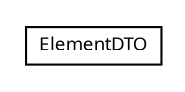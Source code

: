 #!/usr/local/bin/dot
#
# Class diagram 
# Generated by UMLGraph version R5_6 (http://www.umlgraph.org/)
#

digraph G {
	edge [fontname="Trebuchet MS",fontsize=10,labelfontname="Trebuchet MS",labelfontsize=10];
	node [fontname="Trebuchet MS",fontsize=10,shape=plaintext];
	nodesep=0.25;
	ranksep=0.5;
	// se.cambio.cds.model.elementdefinition.dto.ElementDTO
	c4329 [label=<<table title="se.cambio.cds.model.elementdefinition.dto.ElementDTO" border="0" cellborder="1" cellspacing="0" cellpadding="2" port="p" href="./ElementDTO.html">
		<tr><td><table border="0" cellspacing="0" cellpadding="1">
<tr><td align="center" balign="center"><font face="Trebuchet MS"> ElementDTO </font></td></tr>
		</table></td></tr>
		</table>>, URL="./ElementDTO.html", fontname="Trebuchet MS", fontcolor="black", fontsize=9.0];
}

